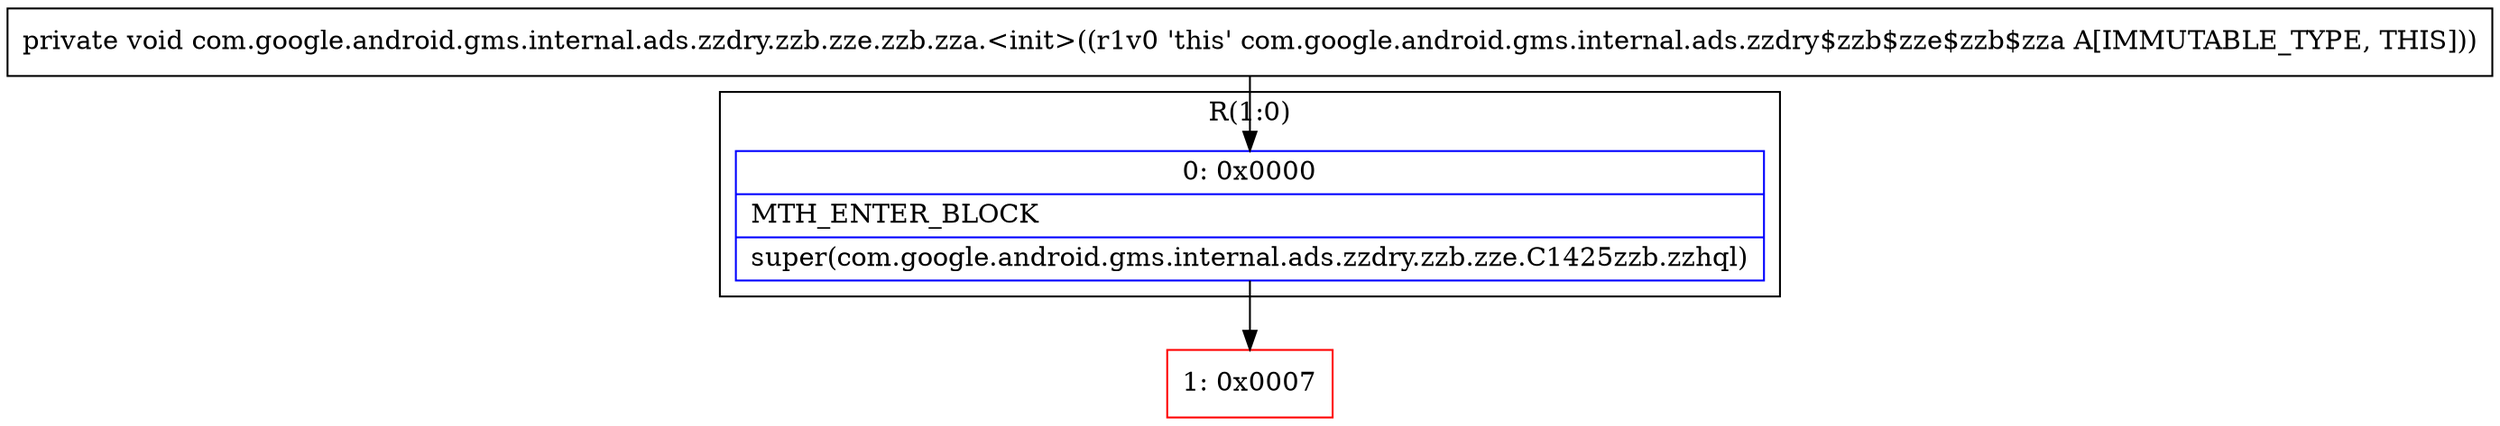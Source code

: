 digraph "CFG forcom.google.android.gms.internal.ads.zzdry.zzb.zze.zzb.zza.\<init\>()V" {
subgraph cluster_Region_1100198925 {
label = "R(1:0)";
node [shape=record,color=blue];
Node_0 [shape=record,label="{0\:\ 0x0000|MTH_ENTER_BLOCK\l|super(com.google.android.gms.internal.ads.zzdry.zzb.zze.C1425zzb.zzhql)\l}"];
}
Node_1 [shape=record,color=red,label="{1\:\ 0x0007}"];
MethodNode[shape=record,label="{private void com.google.android.gms.internal.ads.zzdry.zzb.zze.zzb.zza.\<init\>((r1v0 'this' com.google.android.gms.internal.ads.zzdry$zzb$zze$zzb$zza A[IMMUTABLE_TYPE, THIS])) }"];
MethodNode -> Node_0;
Node_0 -> Node_1;
}

